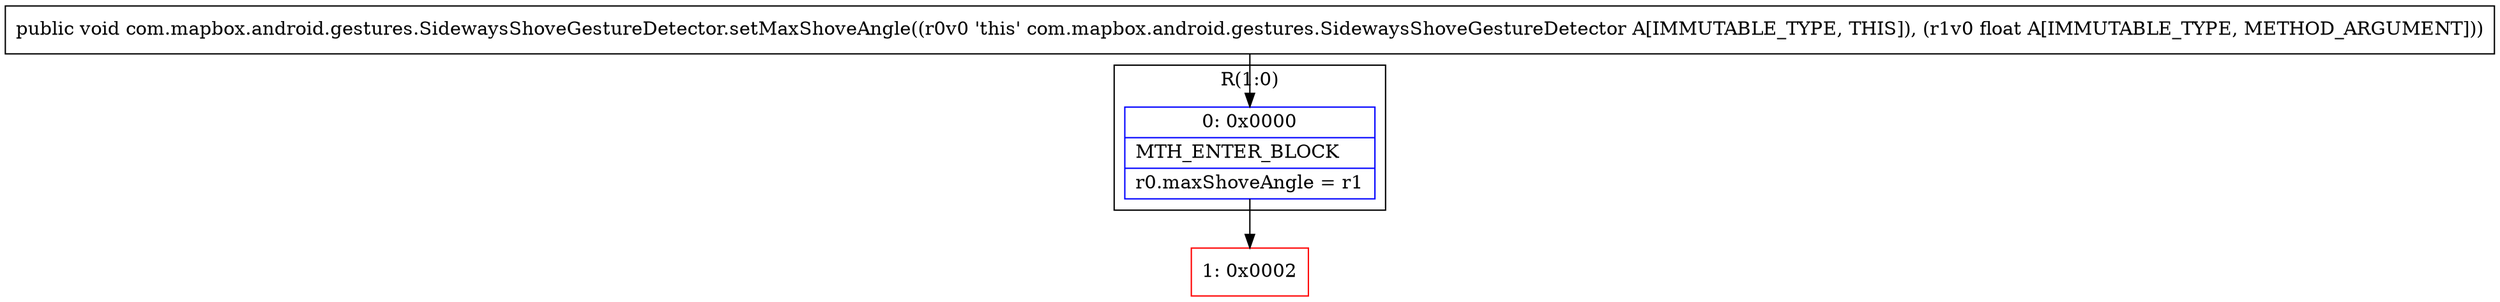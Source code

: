 digraph "CFG forcom.mapbox.android.gestures.SidewaysShoveGestureDetector.setMaxShoveAngle(F)V" {
subgraph cluster_Region_770909182 {
label = "R(1:0)";
node [shape=record,color=blue];
Node_0 [shape=record,label="{0\:\ 0x0000|MTH_ENTER_BLOCK\l|r0.maxShoveAngle = r1\l}"];
}
Node_1 [shape=record,color=red,label="{1\:\ 0x0002}"];
MethodNode[shape=record,label="{public void com.mapbox.android.gestures.SidewaysShoveGestureDetector.setMaxShoveAngle((r0v0 'this' com.mapbox.android.gestures.SidewaysShoveGestureDetector A[IMMUTABLE_TYPE, THIS]), (r1v0 float A[IMMUTABLE_TYPE, METHOD_ARGUMENT])) }"];
MethodNode -> Node_0;
Node_0 -> Node_1;
}

